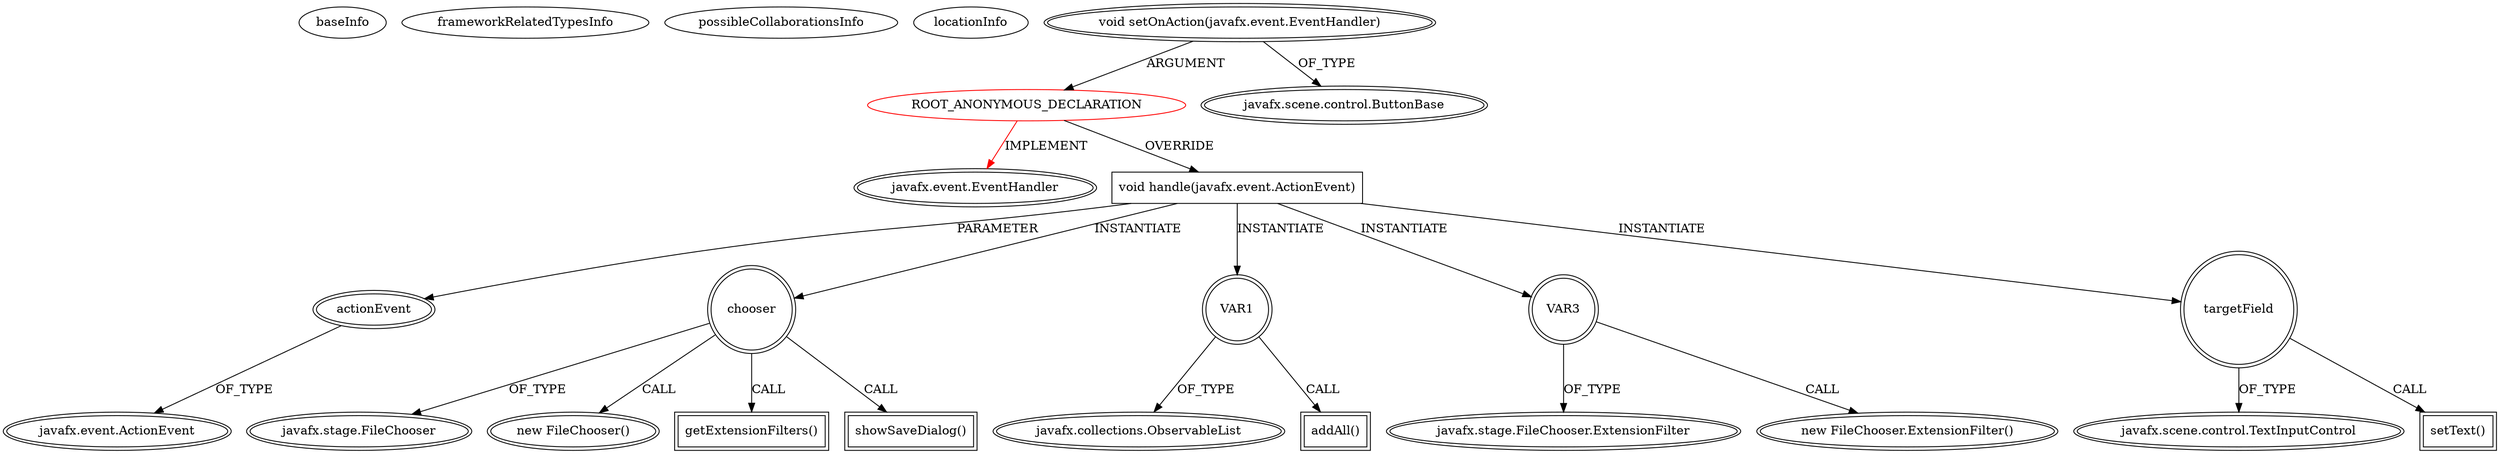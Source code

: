 digraph {
baseInfo[graphId=153,category="extension_graph",isAnonymous=true,possibleRelation=false]
frameworkRelatedTypesInfo[0="javafx.event.EventHandler"]
possibleCollaborationsInfo[]
locationInfo[projectName="Baschdl578-ColorReduction",filePath="/Baschdl578-ColorReduction/ColorReduction-master/src/main/java/edu/kit/ipd/swt1/SimpleColorReduction/UI.java",contextSignature="javafx.scene.layout.AnchorPane topRight()",graphId="153"]
0[label="ROOT_ANONYMOUS_DECLARATION",vertexType="ROOT_ANONYMOUS_DECLARATION",isFrameworkType=false,color=red]
1[label="javafx.event.EventHandler",vertexType="FRAMEWORK_INTERFACE_TYPE",isFrameworkType=true,peripheries=2]
2[label="void setOnAction(javafx.event.EventHandler)",vertexType="OUTSIDE_CALL",isFrameworkType=true,peripheries=2]
3[label="javafx.scene.control.ButtonBase",vertexType="FRAMEWORK_CLASS_TYPE",isFrameworkType=true,peripheries=2]
4[label="void handle(javafx.event.ActionEvent)",vertexType="OVERRIDING_METHOD_DECLARATION",isFrameworkType=false,shape=box]
5[label="actionEvent",vertexType="PARAMETER_DECLARATION",isFrameworkType=true,peripheries=2]
6[label="javafx.event.ActionEvent",vertexType="FRAMEWORK_CLASS_TYPE",isFrameworkType=true,peripheries=2]
8[label="chooser",vertexType="VARIABLE_EXPRESION",isFrameworkType=true,peripheries=2,shape=circle]
9[label="javafx.stage.FileChooser",vertexType="FRAMEWORK_CLASS_TYPE",isFrameworkType=true,peripheries=2]
7[label="new FileChooser()",vertexType="CONSTRUCTOR_CALL",isFrameworkType=true,peripheries=2]
10[label="VAR1",vertexType="VARIABLE_EXPRESION",isFrameworkType=true,peripheries=2,shape=circle]
12[label="javafx.collections.ObservableList",vertexType="FRAMEWORK_INTERFACE_TYPE",isFrameworkType=true,peripheries=2]
11[label="addAll()",vertexType="INSIDE_CALL",isFrameworkType=true,peripheries=2,shape=box]
14[label="getExtensionFilters()",vertexType="INSIDE_CALL",isFrameworkType=true,peripheries=2,shape=box]
16[label="VAR3",vertexType="VARIABLE_EXPRESION",isFrameworkType=true,peripheries=2,shape=circle]
17[label="javafx.stage.FileChooser.ExtensionFilter",vertexType="FRAMEWORK_CLASS_TYPE",isFrameworkType=true,peripheries=2]
15[label="new FileChooser.ExtensionFilter()",vertexType="CONSTRUCTOR_CALL",isFrameworkType=true,peripheries=2]
19[label="showSaveDialog()",vertexType="INSIDE_CALL",isFrameworkType=true,peripheries=2,shape=box]
20[label="targetField",vertexType="VARIABLE_EXPRESION",isFrameworkType=true,peripheries=2,shape=circle]
22[label="javafx.scene.control.TextInputControl",vertexType="FRAMEWORK_CLASS_TYPE",isFrameworkType=true,peripheries=2]
21[label="setText()",vertexType="INSIDE_CALL",isFrameworkType=true,peripheries=2,shape=box]
0->1[label="IMPLEMENT",color=red]
2->0[label="ARGUMENT"]
2->3[label="OF_TYPE"]
0->4[label="OVERRIDE"]
5->6[label="OF_TYPE"]
4->5[label="PARAMETER"]
4->8[label="INSTANTIATE"]
8->9[label="OF_TYPE"]
8->7[label="CALL"]
4->10[label="INSTANTIATE"]
10->12[label="OF_TYPE"]
10->11[label="CALL"]
8->14[label="CALL"]
4->16[label="INSTANTIATE"]
16->17[label="OF_TYPE"]
16->15[label="CALL"]
8->19[label="CALL"]
4->20[label="INSTANTIATE"]
20->22[label="OF_TYPE"]
20->21[label="CALL"]
}
